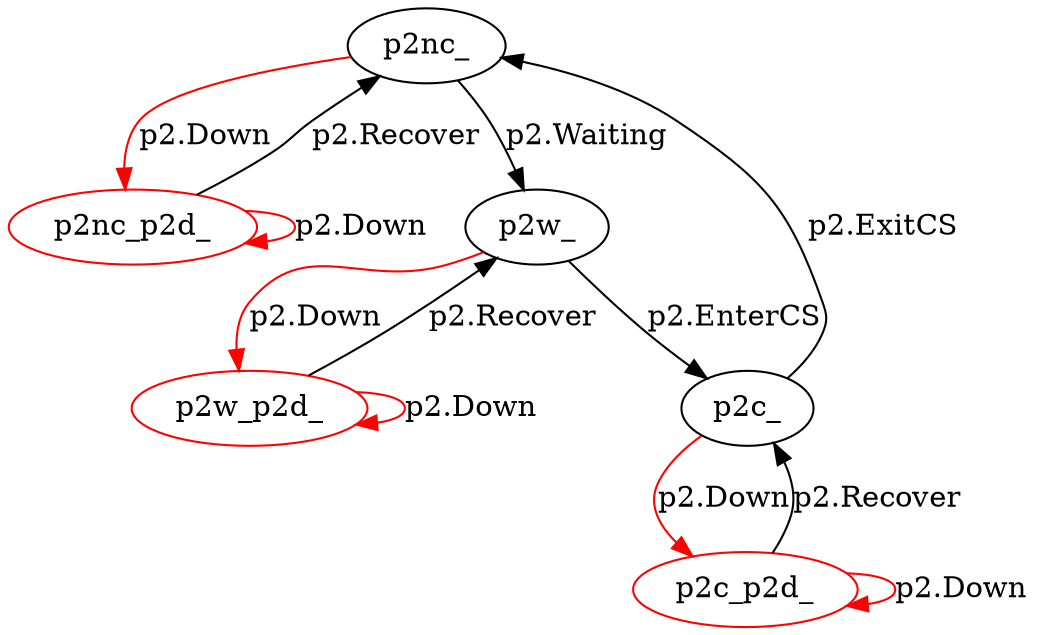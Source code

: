 digraph model {

    p2nc_ -> p2nc_p2d_ [color="red",label = "p2.Down"];
    p2nc_ -> p2w_ [label = "p2.Waiting"];
    p2w_ -> p2w_p2d_ [color="red",label = "p2.Down"];
    p2w_ -> p2c_ [label = "p2.EnterCS"];
    p2nc_p2d_ [color="red"];
    p2nc_p2d_ -> p2nc_ [label = "p2.Recover"];
    p2nc_p2d_ -> p2nc_p2d_ [color="red",label = "p2.Down"];
    p2c_ -> p2c_p2d_ [color="red",label = "p2.Down"];
    p2c_ -> p2nc_ [label = "p2.ExitCS"];
    p2w_p2d_ [color="red"];
    p2w_p2d_ -> p2w_ [label = "p2.Recover"];
    p2w_p2d_ -> p2w_p2d_ [color="red",label = "p2.Down"];
    p2c_p2d_ [color="red"];
    p2c_p2d_ -> p2c_ [label = "p2.Recover"];
    p2c_p2d_ -> p2c_p2d_ [color="red",label = "p2.Down"];

}